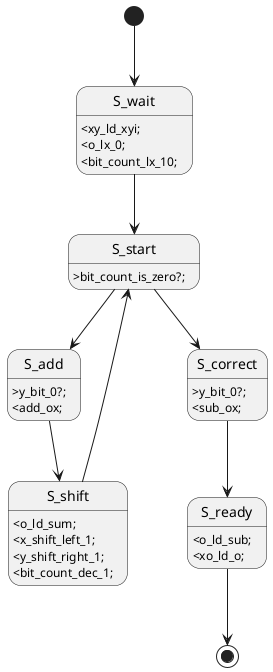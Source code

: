 @startuml
[*] --> S_wait
S_wait:<xy_ld_xyi;\n\
<o_lx_0; \n\
<bit_count_lx_10;

S_wait --> S_start
S_start: >bit_count_is_zero?;

S_start --> S_add
S_add: >y_bit_0?;\n<add_ox;

S_add --> S_shift
S_shift: <o_ld_sum;\n\
<x_shift_left_1;\n\
<y_shift_right_1;\n\
<bit_count_dec_1;

S_shift --> S_start
S_start --> S_correct
S_correct: >y_bit_0?;\n\
<sub_ox;

S_correct --> S_ready
S_ready: <o_ld_sub;\n\
<xo_ld_o;
S_ready --> [*]
@enduml
